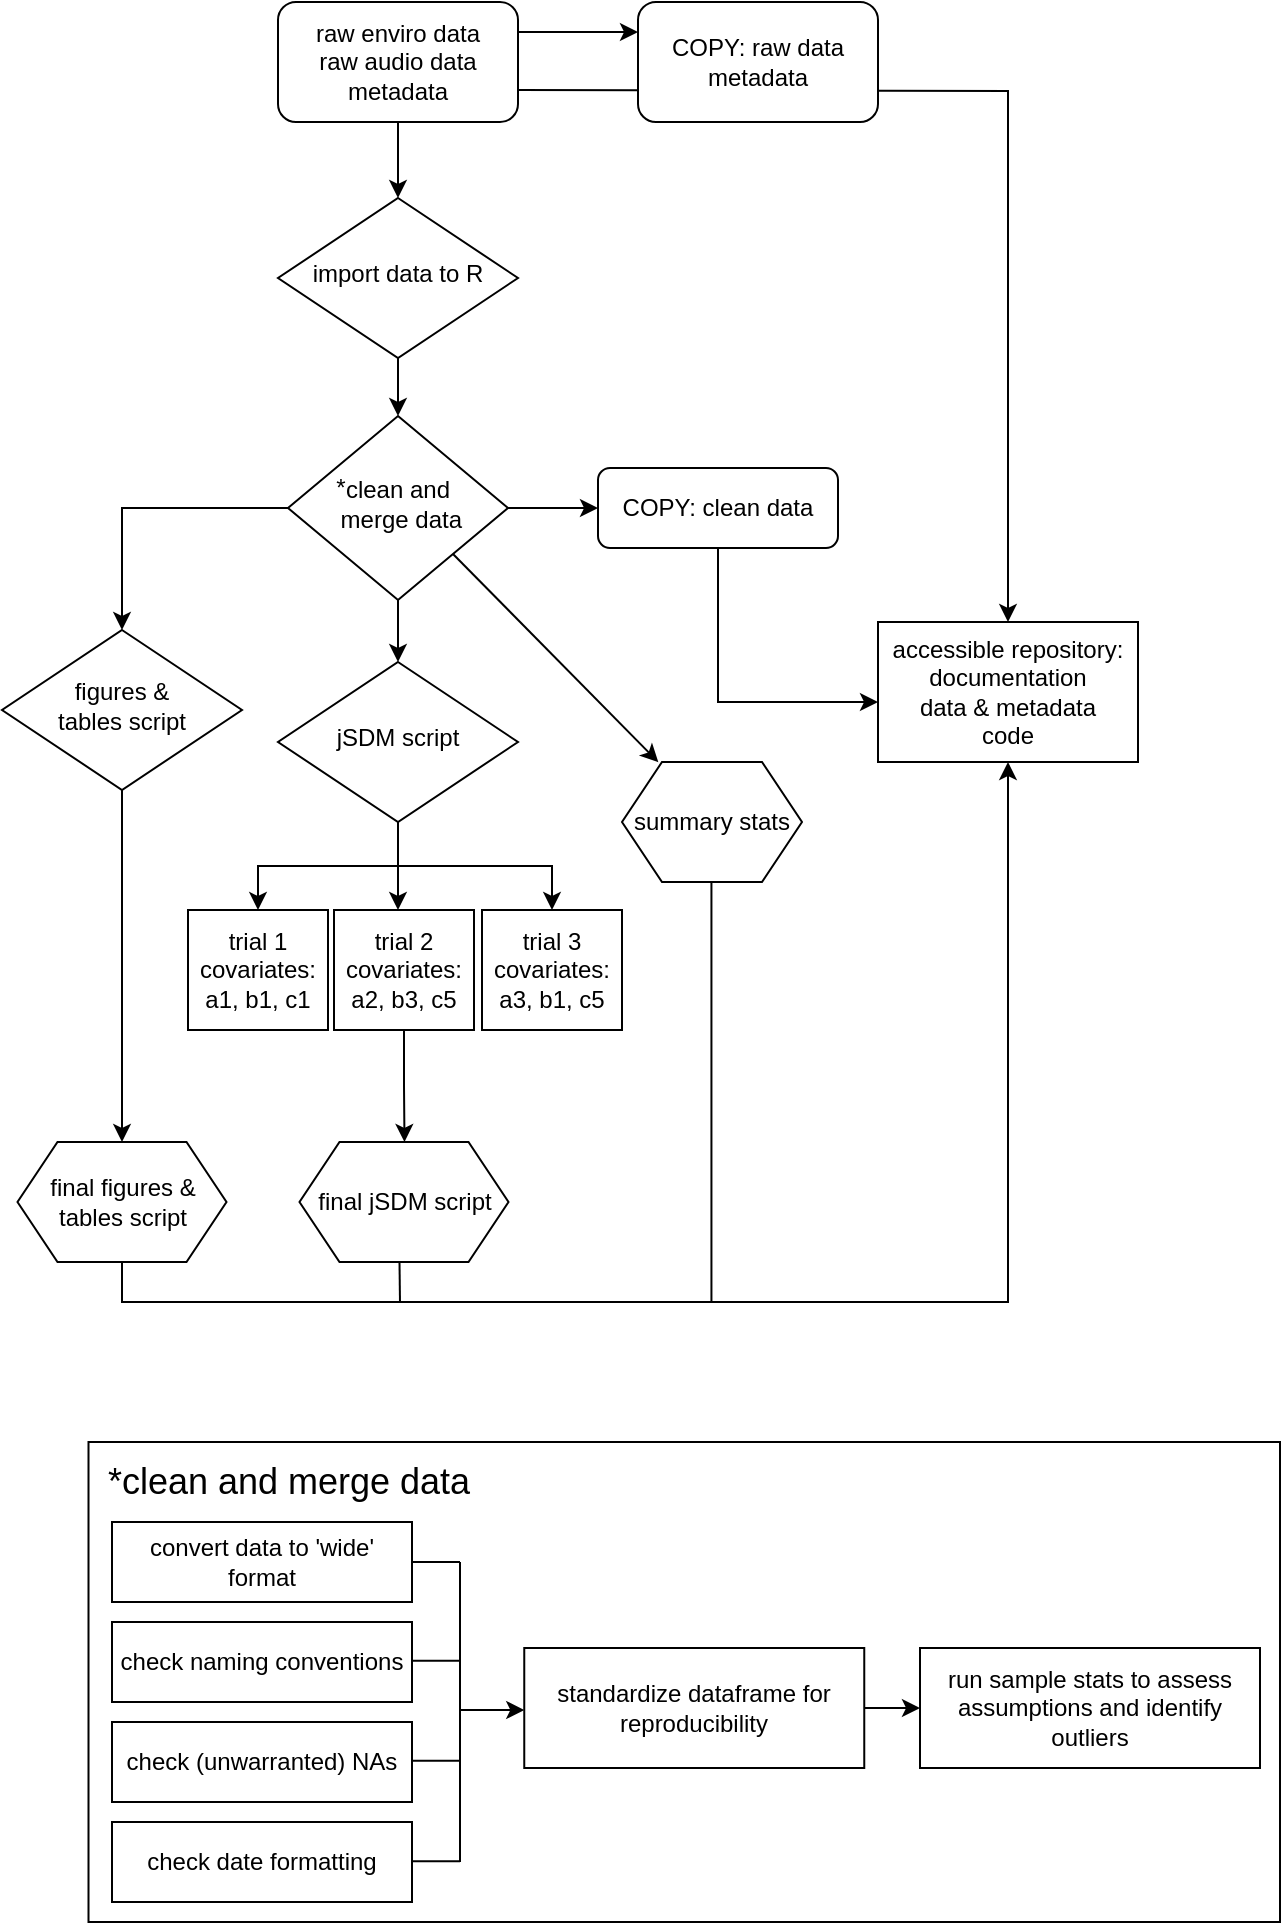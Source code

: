 <mxfile version="23.1.5" type="github">
  <diagram id="C5RBs43oDa-KdzZeNtuy" name="Page-1">
    <mxGraphModel dx="1929" dy="1012" grid="1" gridSize="10" guides="1" tooltips="1" connect="1" arrows="1" fold="1" page="1" pageScale="1" pageWidth="827" pageHeight="1169" math="0" shadow="0">
      <root>
        <mxCell id="WIyWlLk6GJQsqaUBKTNV-0" />
        <mxCell id="WIyWlLk6GJQsqaUBKTNV-1" parent="WIyWlLk6GJQsqaUBKTNV-0" />
        <mxCell id="Y6dbijVidxNY_y6RZ1tB-2" value="" style="rounded=0;whiteSpace=wrap;html=1;" vertex="1" parent="WIyWlLk6GJQsqaUBKTNV-1">
          <mxGeometry x="65.25" y="780" width="595.75" height="240" as="geometry" />
        </mxCell>
        <mxCell id="ejfQ8xCvr1rSi-DFD9ne-2" style="edgeStyle=orthogonalEdgeStyle;rounded=0;orthogonalLoop=1;jettySize=auto;html=1;exitX=1;exitY=0.25;exitDx=0;exitDy=0;entryX=0;entryY=0.25;entryDx=0;entryDy=0;" parent="WIyWlLk6GJQsqaUBKTNV-1" source="WIyWlLk6GJQsqaUBKTNV-3" target="ejfQ8xCvr1rSi-DFD9ne-1" edge="1">
          <mxGeometry relative="1" as="geometry" />
        </mxCell>
        <mxCell id="ejfQ8xCvr1rSi-DFD9ne-3" style="edgeStyle=orthogonalEdgeStyle;rounded=0;orthogonalLoop=1;jettySize=auto;html=1;exitX=1;exitY=0.5;exitDx=0;exitDy=0;" parent="WIyWlLk6GJQsqaUBKTNV-1" target="ejfQ8xCvr1rSi-DFD9ne-4" edge="1">
          <mxGeometry relative="1" as="geometry">
            <mxPoint x="560" y="344" as="targetPoint" />
            <mxPoint x="280" y="104" as="sourcePoint" />
          </mxGeometry>
        </mxCell>
        <mxCell id="ejfQ8xCvr1rSi-DFD9ne-7" style="edgeStyle=orthogonalEdgeStyle;rounded=0;orthogonalLoop=1;jettySize=auto;html=1;exitX=0.5;exitY=1;exitDx=0;exitDy=0;entryX=0.5;entryY=0;entryDx=0;entryDy=0;" parent="WIyWlLk6GJQsqaUBKTNV-1" source="WIyWlLk6GJQsqaUBKTNV-3" target="WIyWlLk6GJQsqaUBKTNV-6" edge="1">
          <mxGeometry relative="1" as="geometry" />
        </mxCell>
        <mxCell id="WIyWlLk6GJQsqaUBKTNV-3" value="raw enviro data&lt;br&gt;raw audio data&lt;br&gt;metadata" style="rounded=1;whiteSpace=wrap;html=1;fontSize=12;glass=0;strokeWidth=1;shadow=0;" parent="WIyWlLk6GJQsqaUBKTNV-1" vertex="1">
          <mxGeometry x="160" y="60" width="120" height="60" as="geometry" />
        </mxCell>
        <mxCell id="Jdti5JN_-8dRYhAPn4bn-4" style="edgeStyle=orthogonalEdgeStyle;rounded=0;orthogonalLoop=1;jettySize=auto;html=1;exitX=0.5;exitY=1;exitDx=0;exitDy=0;entryX=0.5;entryY=0;entryDx=0;entryDy=0;" parent="WIyWlLk6GJQsqaUBKTNV-1" source="WIyWlLk6GJQsqaUBKTNV-6" target="WIyWlLk6GJQsqaUBKTNV-10" edge="1">
          <mxGeometry relative="1" as="geometry" />
        </mxCell>
        <mxCell id="WIyWlLk6GJQsqaUBKTNV-6" value="import data to R" style="rhombus;whiteSpace=wrap;html=1;shadow=0;fontFamily=Helvetica;fontSize=12;align=center;strokeWidth=1;spacing=6;spacingTop=-4;" parent="WIyWlLk6GJQsqaUBKTNV-1" vertex="1">
          <mxGeometry x="160" y="158" width="120" height="80" as="geometry" />
        </mxCell>
        <mxCell id="ejfQ8xCvr1rSi-DFD9ne-8" style="edgeStyle=orthogonalEdgeStyle;rounded=0;orthogonalLoop=1;jettySize=auto;html=1;exitX=1;exitY=0.5;exitDx=0;exitDy=0;entryX=0;entryY=0.5;entryDx=0;entryDy=0;" parent="WIyWlLk6GJQsqaUBKTNV-1" source="WIyWlLk6GJQsqaUBKTNV-10" target="ejfQ8xCvr1rSi-DFD9ne-9" edge="1">
          <mxGeometry relative="1" as="geometry">
            <mxPoint x="320" y="330" as="targetPoint" />
          </mxGeometry>
        </mxCell>
        <mxCell id="ejfQ8xCvr1rSi-DFD9ne-18" style="edgeStyle=orthogonalEdgeStyle;rounded=0;orthogonalLoop=1;jettySize=auto;html=1;exitX=0;exitY=0.5;exitDx=0;exitDy=0;entryX=0.5;entryY=0;entryDx=0;entryDy=0;" parent="WIyWlLk6GJQsqaUBKTNV-1" source="WIyWlLk6GJQsqaUBKTNV-10" target="ejfQ8xCvr1rSi-DFD9ne-19" edge="1">
          <mxGeometry relative="1" as="geometry">
            <mxPoint x="82" y="370" as="targetPoint" />
            <mxPoint x="162" y="330" as="sourcePoint" />
          </mxGeometry>
        </mxCell>
        <mxCell id="Jdti5JN_-8dRYhAPn4bn-7" style="edgeStyle=orthogonalEdgeStyle;rounded=0;orthogonalLoop=1;jettySize=auto;html=1;exitX=0.5;exitY=1;exitDx=0;exitDy=0;entryX=0.5;entryY=0;entryDx=0;entryDy=0;" parent="WIyWlLk6GJQsqaUBKTNV-1" source="WIyWlLk6GJQsqaUBKTNV-10" target="ejfQ8xCvr1rSi-DFD9ne-11" edge="1">
          <mxGeometry relative="1" as="geometry" />
        </mxCell>
        <mxCell id="WIyWlLk6GJQsqaUBKTNV-10" value="clean and&lt;br&gt;&amp;nbsp;merge data" style="rhombus;whiteSpace=wrap;html=1;shadow=0;fontFamily=Helvetica;fontSize=12;align=center;strokeWidth=1;spacing=6;spacingTop=-4;" parent="WIyWlLk6GJQsqaUBKTNV-1" vertex="1">
          <mxGeometry x="165" y="267" width="110" height="92" as="geometry" />
        </mxCell>
        <mxCell id="ejfQ8xCvr1rSi-DFD9ne-1" value="COPY: raw data&lt;br style=&quot;border-color: var(--border-color);&quot;&gt;metadata" style="rounded=1;whiteSpace=wrap;html=1;fontSize=12;glass=0;strokeWidth=1;shadow=0;" parent="WIyWlLk6GJQsqaUBKTNV-1" vertex="1">
          <mxGeometry x="340" y="60" width="120" height="60" as="geometry" />
        </mxCell>
        <mxCell id="ejfQ8xCvr1rSi-DFD9ne-4" value="accessible repository:&lt;br&gt;documentation&lt;br&gt;data &amp;amp; metadata&lt;br&gt;code" style="whiteSpace=wrap;html=1;" parent="WIyWlLk6GJQsqaUBKTNV-1" vertex="1">
          <mxGeometry x="460" y="370" width="130" height="70" as="geometry" />
        </mxCell>
        <mxCell id="ejfQ8xCvr1rSi-DFD9ne-9" value="COPY: clean data" style="rounded=1;whiteSpace=wrap;html=1;fontSize=12;glass=0;strokeWidth=1;shadow=0;" parent="WIyWlLk6GJQsqaUBKTNV-1" vertex="1">
          <mxGeometry x="320" y="293" width="120" height="40" as="geometry" />
        </mxCell>
        <mxCell id="ejfQ8xCvr1rSi-DFD9ne-23" value="" style="edgeStyle=orthogonalEdgeStyle;rounded=0;orthogonalLoop=1;jettySize=auto;html=1;" parent="WIyWlLk6GJQsqaUBKTNV-1" source="ejfQ8xCvr1rSi-DFD9ne-11" target="ejfQ8xCvr1rSi-DFD9ne-22" edge="1">
          <mxGeometry relative="1" as="geometry" />
        </mxCell>
        <mxCell id="ejfQ8xCvr1rSi-DFD9ne-24" style="edgeStyle=orthogonalEdgeStyle;rounded=0;orthogonalLoop=1;jettySize=auto;html=1;exitX=0.5;exitY=1;exitDx=0;exitDy=0;entryX=0.5;entryY=0;entryDx=0;entryDy=0;" parent="WIyWlLk6GJQsqaUBKTNV-1" edge="1">
          <mxGeometry relative="1" as="geometry">
            <mxPoint x="220.0" y="514" as="targetPoint" />
            <mxPoint x="217" y="454" as="sourcePoint" />
            <Array as="points">
              <mxPoint x="220" y="455" />
            </Array>
          </mxGeometry>
        </mxCell>
        <mxCell id="ejfQ8xCvr1rSi-DFD9ne-25" style="edgeStyle=orthogonalEdgeStyle;rounded=0;orthogonalLoop=1;jettySize=auto;html=1;exitX=0.5;exitY=1;exitDx=0;exitDy=0;entryX=0.5;entryY=0;entryDx=0;entryDy=0;" parent="WIyWlLk6GJQsqaUBKTNV-1" source="ejfQ8xCvr1rSi-DFD9ne-11" target="ejfQ8xCvr1rSi-DFD9ne-27" edge="1">
          <mxGeometry relative="1" as="geometry">
            <mxPoint x="290" y="550" as="targetPoint" />
          </mxGeometry>
        </mxCell>
        <mxCell id="ejfQ8xCvr1rSi-DFD9ne-17" style="edgeStyle=orthogonalEdgeStyle;rounded=0;orthogonalLoop=1;jettySize=auto;html=1;exitX=0.5;exitY=1;exitDx=0;exitDy=0;" parent="WIyWlLk6GJQsqaUBKTNV-1" source="ejfQ8xCvr1rSi-DFD9ne-9" edge="1">
          <mxGeometry relative="1" as="geometry">
            <mxPoint x="353" y="440" as="sourcePoint" />
            <mxPoint x="460" y="410" as="targetPoint" />
            <Array as="points">
              <mxPoint x="380" y="410" />
              <mxPoint x="460" y="410" />
            </Array>
          </mxGeometry>
        </mxCell>
        <mxCell id="Jdti5JN_-8dRYhAPn4bn-11" style="edgeStyle=orthogonalEdgeStyle;rounded=0;orthogonalLoop=1;jettySize=auto;html=1;exitX=0.5;exitY=1;exitDx=0;exitDy=0;entryX=0.5;entryY=0;entryDx=0;entryDy=0;" parent="WIyWlLk6GJQsqaUBKTNV-1" source="ejfQ8xCvr1rSi-DFD9ne-19" target="Jdti5JN_-8dRYhAPn4bn-10" edge="1">
          <mxGeometry relative="1" as="geometry">
            <mxPoint x="82" y="620" as="targetPoint" />
          </mxGeometry>
        </mxCell>
        <mxCell id="ejfQ8xCvr1rSi-DFD9ne-19" value="figures &amp;amp;&lt;br&gt;tables script" style="rhombus;whiteSpace=wrap;html=1;shadow=0;fontFamily=Helvetica;fontSize=12;align=center;strokeWidth=1;spacing=6;spacingTop=-4;" parent="WIyWlLk6GJQsqaUBKTNV-1" vertex="1">
          <mxGeometry x="22" y="374" width="120" height="80" as="geometry" />
        </mxCell>
        <mxCell id="ejfQ8xCvr1rSi-DFD9ne-22" value="trial 1&lt;br&gt;covariates: a1, b1, c1" style="whiteSpace=wrap;html=1;" parent="WIyWlLk6GJQsqaUBKTNV-1" vertex="1">
          <mxGeometry x="115" y="514" width="70" height="60" as="geometry" />
        </mxCell>
        <mxCell id="Jdti5JN_-8dRYhAPn4bn-8" style="edgeStyle=orthogonalEdgeStyle;rounded=0;orthogonalLoop=1;jettySize=auto;html=1;exitX=0.5;exitY=1;exitDx=0;exitDy=0;" parent="WIyWlLk6GJQsqaUBKTNV-1" source="ejfQ8xCvr1rSi-DFD9ne-26" edge="1">
          <mxGeometry relative="1" as="geometry">
            <mxPoint x="223.25" y="630" as="targetPoint" />
          </mxGeometry>
        </mxCell>
        <mxCell id="ejfQ8xCvr1rSi-DFD9ne-26" value="trial 2&lt;br style=&quot;border-color: var(--border-color);&quot;&gt;covariates: a2, b3, c5" style="whiteSpace=wrap;html=1;" parent="WIyWlLk6GJQsqaUBKTNV-1" vertex="1">
          <mxGeometry x="188" y="514" width="70" height="60" as="geometry" />
        </mxCell>
        <mxCell id="ejfQ8xCvr1rSi-DFD9ne-27" value="trial 3&lt;br style=&quot;border-color: var(--border-color);&quot;&gt;covariates: a3, b1, c5" style="whiteSpace=wrap;html=1;" parent="WIyWlLk6GJQsqaUBKTNV-1" vertex="1">
          <mxGeometry x="262" y="514" width="70" height="60" as="geometry" />
        </mxCell>
        <mxCell id="Jdti5JN_-8dRYhAPn4bn-1" value="*" style="text;html=1;align=center;verticalAlign=middle;resizable=0;points=[];autosize=1;strokeColor=none;fillColor=none;" parent="WIyWlLk6GJQsqaUBKTNV-1" vertex="1">
          <mxGeometry x="176" y="288" width="30" height="30" as="geometry" />
        </mxCell>
        <mxCell id="ejfQ8xCvr1rSi-DFD9ne-11" value="jSDM script" style="rhombus;whiteSpace=wrap;html=1;shadow=0;fontFamily=Helvetica;fontSize=12;align=center;strokeWidth=1;spacing=6;spacingTop=-4;" parent="WIyWlLk6GJQsqaUBKTNV-1" vertex="1">
          <mxGeometry x="160" y="390" width="120" height="80" as="geometry" />
        </mxCell>
        <mxCell id="Jdti5JN_-8dRYhAPn4bn-9" value="final jSDM script" style="shape=hexagon;perimeter=hexagonPerimeter2;whiteSpace=wrap;html=1;fixedSize=1;" parent="WIyWlLk6GJQsqaUBKTNV-1" vertex="1">
          <mxGeometry x="170.75" y="630" width="104.5" height="60" as="geometry" />
        </mxCell>
        <mxCell id="Jdti5JN_-8dRYhAPn4bn-12" style="edgeStyle=orthogonalEdgeStyle;rounded=0;orthogonalLoop=1;jettySize=auto;html=1;exitX=0.5;exitY=1;exitDx=0;exitDy=0;entryX=0.5;entryY=1;entryDx=0;entryDy=0;" parent="WIyWlLk6GJQsqaUBKTNV-1" source="Jdti5JN_-8dRYhAPn4bn-10" target="ejfQ8xCvr1rSi-DFD9ne-4" edge="1">
          <mxGeometry relative="1" as="geometry" />
        </mxCell>
        <mxCell id="Jdti5JN_-8dRYhAPn4bn-10" value="final figures &amp;amp; tables script" style="shape=hexagon;perimeter=hexagonPerimeter2;whiteSpace=wrap;html=1;fixedSize=1;" parent="WIyWlLk6GJQsqaUBKTNV-1" vertex="1">
          <mxGeometry x="29.75" y="630" width="104.5" height="60" as="geometry" />
        </mxCell>
        <mxCell id="Jdti5JN_-8dRYhAPn4bn-13" value="" style="endArrow=none;html=1;rounded=0;" parent="WIyWlLk6GJQsqaUBKTNV-1" edge="1">
          <mxGeometry width="50" height="50" relative="1" as="geometry">
            <mxPoint x="221" y="710" as="sourcePoint" />
            <mxPoint x="220.75" y="690" as="targetPoint" />
          </mxGeometry>
        </mxCell>
        <mxCell id="kyjN0qDz3AF94JUkRnRV-6" value="summary stats" style="shape=hexagon;perimeter=hexagonPerimeter2;whiteSpace=wrap;html=1;fixedSize=1;" parent="WIyWlLk6GJQsqaUBKTNV-1" vertex="1">
          <mxGeometry x="332" y="440" width="90" height="60" as="geometry" />
        </mxCell>
        <mxCell id="kyjN0qDz3AF94JUkRnRV-10" value="" style="endArrow=classic;html=1;rounded=0;entryX=0.202;entryY=0.002;entryDx=0;entryDy=0;exitX=1;exitY=1;exitDx=0;exitDy=0;entryPerimeter=0;" parent="WIyWlLk6GJQsqaUBKTNV-1" source="WIyWlLk6GJQsqaUBKTNV-10" target="kyjN0qDz3AF94JUkRnRV-6" edge="1">
          <mxGeometry width="50" height="50" relative="1" as="geometry">
            <mxPoint x="250" y="338" as="sourcePoint" />
            <mxPoint x="300" y="288" as="targetPoint" />
          </mxGeometry>
        </mxCell>
        <mxCell id="kyjN0qDz3AF94JUkRnRV-12" value="" style="endArrow=none;html=1;rounded=0;" parent="WIyWlLk6GJQsqaUBKTNV-1" edge="1">
          <mxGeometry width="50" height="50" relative="1" as="geometry">
            <mxPoint x="376.72" y="710" as="sourcePoint" />
            <mxPoint x="376.72" y="500" as="targetPoint" />
          </mxGeometry>
        </mxCell>
        <mxCell id="Y6dbijVidxNY_y6RZ1tB-4" value="&lt;font style=&quot;font-size: 18px;&quot;&gt;*clean and merge data&lt;/font&gt;" style="text;html=1;align=center;verticalAlign=middle;resizable=0;points=[];autosize=1;strokeColor=none;fillColor=none;" vertex="1" parent="WIyWlLk6GJQsqaUBKTNV-1">
          <mxGeometry x="65.25" y="780" width="200" height="40" as="geometry" />
        </mxCell>
        <mxCell id="Y6dbijVidxNY_y6RZ1tB-8" value="check naming conventions" style="rounded=0;whiteSpace=wrap;html=1;" vertex="1" parent="WIyWlLk6GJQsqaUBKTNV-1">
          <mxGeometry x="77" y="870" width="150" height="40" as="geometry" />
        </mxCell>
        <mxCell id="Y6dbijVidxNY_y6RZ1tB-10" value="convert data to &#39;wide&#39; format" style="rounded=0;whiteSpace=wrap;html=1;" vertex="1" parent="WIyWlLk6GJQsqaUBKTNV-1">
          <mxGeometry x="77" y="820" width="150" height="40" as="geometry" />
        </mxCell>
        <mxCell id="Y6dbijVidxNY_y6RZ1tB-11" value="check (unwarranted) NAs" style="rounded=0;whiteSpace=wrap;html=1;" vertex="1" parent="WIyWlLk6GJQsqaUBKTNV-1">
          <mxGeometry x="77" y="920" width="150" height="40" as="geometry" />
        </mxCell>
        <mxCell id="Y6dbijVidxNY_y6RZ1tB-13" value="run sample stats to assess assumptions and identify outliers" style="rounded=0;whiteSpace=wrap;html=1;" vertex="1" parent="WIyWlLk6GJQsqaUBKTNV-1">
          <mxGeometry x="481" y="883" width="170" height="60" as="geometry" />
        </mxCell>
        <mxCell id="Y6dbijVidxNY_y6RZ1tB-22" style="edgeStyle=orthogonalEdgeStyle;rounded=0;orthogonalLoop=1;jettySize=auto;html=1;exitX=1;exitY=0.5;exitDx=0;exitDy=0;entryX=0;entryY=0.5;entryDx=0;entryDy=0;" edge="1" parent="WIyWlLk6GJQsqaUBKTNV-1" source="Y6dbijVidxNY_y6RZ1tB-14" target="Y6dbijVidxNY_y6RZ1tB-13">
          <mxGeometry relative="1" as="geometry" />
        </mxCell>
        <mxCell id="Y6dbijVidxNY_y6RZ1tB-14" value="standardize dataframe for reproducibility" style="rounded=0;whiteSpace=wrap;html=1;" vertex="1" parent="WIyWlLk6GJQsqaUBKTNV-1">
          <mxGeometry x="283.13" y="883" width="170" height="60" as="geometry" />
        </mxCell>
        <mxCell id="Y6dbijVidxNY_y6RZ1tB-16" value="" style="endArrow=none;html=1;rounded=0;exitX=1;exitY=0.5;exitDx=0;exitDy=0;" edge="1" parent="WIyWlLk6GJQsqaUBKTNV-1" source="Y6dbijVidxNY_y6RZ1tB-10">
          <mxGeometry width="50" height="50" relative="1" as="geometry">
            <mxPoint x="601" y="840" as="sourcePoint" />
            <mxPoint x="251" y="840" as="targetPoint" />
          </mxGeometry>
        </mxCell>
        <mxCell id="Y6dbijVidxNY_y6RZ1tB-17" value="" style="endArrow=none;html=1;rounded=0;exitX=1;exitY=0.5;exitDx=0;exitDy=0;" edge="1" parent="WIyWlLk6GJQsqaUBKTNV-1">
          <mxGeometry width="50" height="50" relative="1" as="geometry">
            <mxPoint x="227" y="889.38" as="sourcePoint" />
            <mxPoint x="251" y="889.38" as="targetPoint" />
          </mxGeometry>
        </mxCell>
        <mxCell id="Y6dbijVidxNY_y6RZ1tB-18" value="" style="endArrow=none;html=1;rounded=0;exitX=1;exitY=0.5;exitDx=0;exitDy=0;" edge="1" parent="WIyWlLk6GJQsqaUBKTNV-1">
          <mxGeometry width="50" height="50" relative="1" as="geometry">
            <mxPoint x="227" y="939.38" as="sourcePoint" />
            <mxPoint x="251" y="939.38" as="targetPoint" />
          </mxGeometry>
        </mxCell>
        <mxCell id="Y6dbijVidxNY_y6RZ1tB-19" value="" style="endArrow=none;html=1;rounded=0;" edge="1" parent="WIyWlLk6GJQsqaUBKTNV-1">
          <mxGeometry width="50" height="50" relative="1" as="geometry">
            <mxPoint x="251" y="990" as="sourcePoint" />
            <mxPoint x="251" y="840" as="targetPoint" />
          </mxGeometry>
        </mxCell>
        <mxCell id="Y6dbijVidxNY_y6RZ1tB-20" value="" style="endArrow=classic;html=1;rounded=0;entryX=0;entryY=0.5;entryDx=0;entryDy=0;" edge="1" parent="WIyWlLk6GJQsqaUBKTNV-1">
          <mxGeometry width="50" height="50" relative="1" as="geometry">
            <mxPoint x="251" y="914" as="sourcePoint" />
            <mxPoint x="283.13" y="914" as="targetPoint" />
          </mxGeometry>
        </mxCell>
        <mxCell id="Y6dbijVidxNY_y6RZ1tB-23" value="check date formatting" style="rounded=0;whiteSpace=wrap;html=1;" vertex="1" parent="WIyWlLk6GJQsqaUBKTNV-1">
          <mxGeometry x="77" y="970" width="150" height="40" as="geometry" />
        </mxCell>
        <mxCell id="Y6dbijVidxNY_y6RZ1tB-24" value="" style="endArrow=none;html=1;rounded=0;exitX=1;exitY=0.5;exitDx=0;exitDy=0;" edge="1" parent="WIyWlLk6GJQsqaUBKTNV-1">
          <mxGeometry width="50" height="50" relative="1" as="geometry">
            <mxPoint x="227" y="989.58" as="sourcePoint" />
            <mxPoint x="251" y="989.58" as="targetPoint" />
          </mxGeometry>
        </mxCell>
      </root>
    </mxGraphModel>
  </diagram>
</mxfile>
